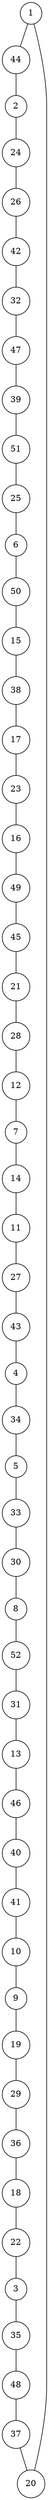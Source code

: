 graph random1639479903 {
	node [shape=circle fillcolor=white]
	1 [ pos = "0.422082,2.005035!"]
	2 [ pos = "0.990710,7.279987!"]
	3 [ pos = "0.014595,16.587000!"]
	4 [ pos = "12.865278,2.219008!"]
	5 [ pos = "7.452922,1.517935!"]
	6 [ pos = "11.117042,18.953592!"]
	7 [ pos = "20.000000,5.159341!"]
	8 [ pos = "15.000795,5.492340!"]
	9 [ pos = "13.110300,14.922095!"]
	10 [ pos = "14.542543,12.718354!"]
	11 [ pos = "19.124632,0.273667!"]
	12 [ pos = "19.666809,8.338199!"]
	13 [ pos = "12.188374,9.129225!"]
	14 [ pos = "18.904997,2.624034!"]
	15 [ pos = "15.149586,16.418217!"]
	16 [ pos = "17.272082,15.571669!"]
	17 [ pos = "18.423252,18.262792!"]
	18 [ pos = "2.785074,18.437847!"]
	19 [ pos = "14.783211,15.650351!"]
	20 [ pos = "0.590273,2.169552!"]
	21 [ pos = "17.168286,11.707315!"]
	22 [ pos = "1.056563,17.101705!"]
	23 [ pos = "16.866656,16.057357!"]
	24 [ pos = "2.527464,9.910375!"]
	25 [ pos = "10.912870,17.070007!"]
	26 [ pos = "2.562147,9.970921!"]
	27 [ pos = "17.343674,2.162375!"]
	28 [ pos = "18.309120,9.465467!"]
	29 [ pos = "11.291600,17.147536!"]
	30 [ pos = "12.089501,6.374605!"]
	31 [ pos = "13.499171,9.295001!"]
	32 [ pos = "1.879693,11.855842!"]
	33 [ pos = "7.491212,4.664766!"]
	34 [ pos = "10.227107,2.207842!"]
	35 [ pos = "0.248537,10.817381!"]
	36 [ pos = "4.377394,17.416823!"]
	37 [ pos = "2.458115,5.433957!"]
	38 [ pos = "14.451947,19.324771!"]
	39 [ pos = "1.424733,16.979411!"]
	40 [ pos = "9.168564,12.337603!"]
	41 [ pos = "13.982836,11.730711!"]
	42 [ pos = "2.241943,11.259929!"]
	43 [ pos = "13.893087,0.484482!"]
	44 [ pos = "0.658814,5.118106!"]
	45 [ pos = "17.632018,12.748315!"]
	46 [ pos = "11.492711,11.064608!"]
	47 [ pos = "1.976736,13.372404!"]
	48 [ pos = "2.853869,9.467948!"]
	49 [ pos = "18.037170,13.080976!"]
	50 [ pos = "11.675790,18.285707!"]
	51 [ pos = "3.831776,16.053185!"]
	52 [ pos = "15.635949,6.289890!"]

	1 -- 44
	2 -- 24
	3 -- 35
	4 -- 34
	5 -- 33
	6 -- 50
	7 -- 14
	8 -- 52
	9 -- 19
	10 -- 9
	11 -- 27
	12 -- 7
	13 -- 46
	14 -- 11
	15 -- 38
	16 -- 49
	17 -- 23
	18 -- 22
	19 -- 29
	20 -- 1
	21 -- 28
	22 -- 3
	23 -- 16
	24 -- 26
	25 -- 6
	26 -- 42
	27 -- 43
	28 -- 12
	29 -- 36
	30 -- 8
	31 -- 13
	32 -- 47
	33 -- 30
	34 -- 5
	35 -- 48
	36 -- 18
	37 -- 20
	38 -- 17
	39 -- 51
	40 -- 41
	41 -- 10
	42 -- 32
	43 -- 4
	44 -- 2
	45 -- 21
	46 -- 40
	47 -- 39
	48 -- 37
	49 -- 45
	50 -- 15
	51 -- 25
	52 -- 31
}